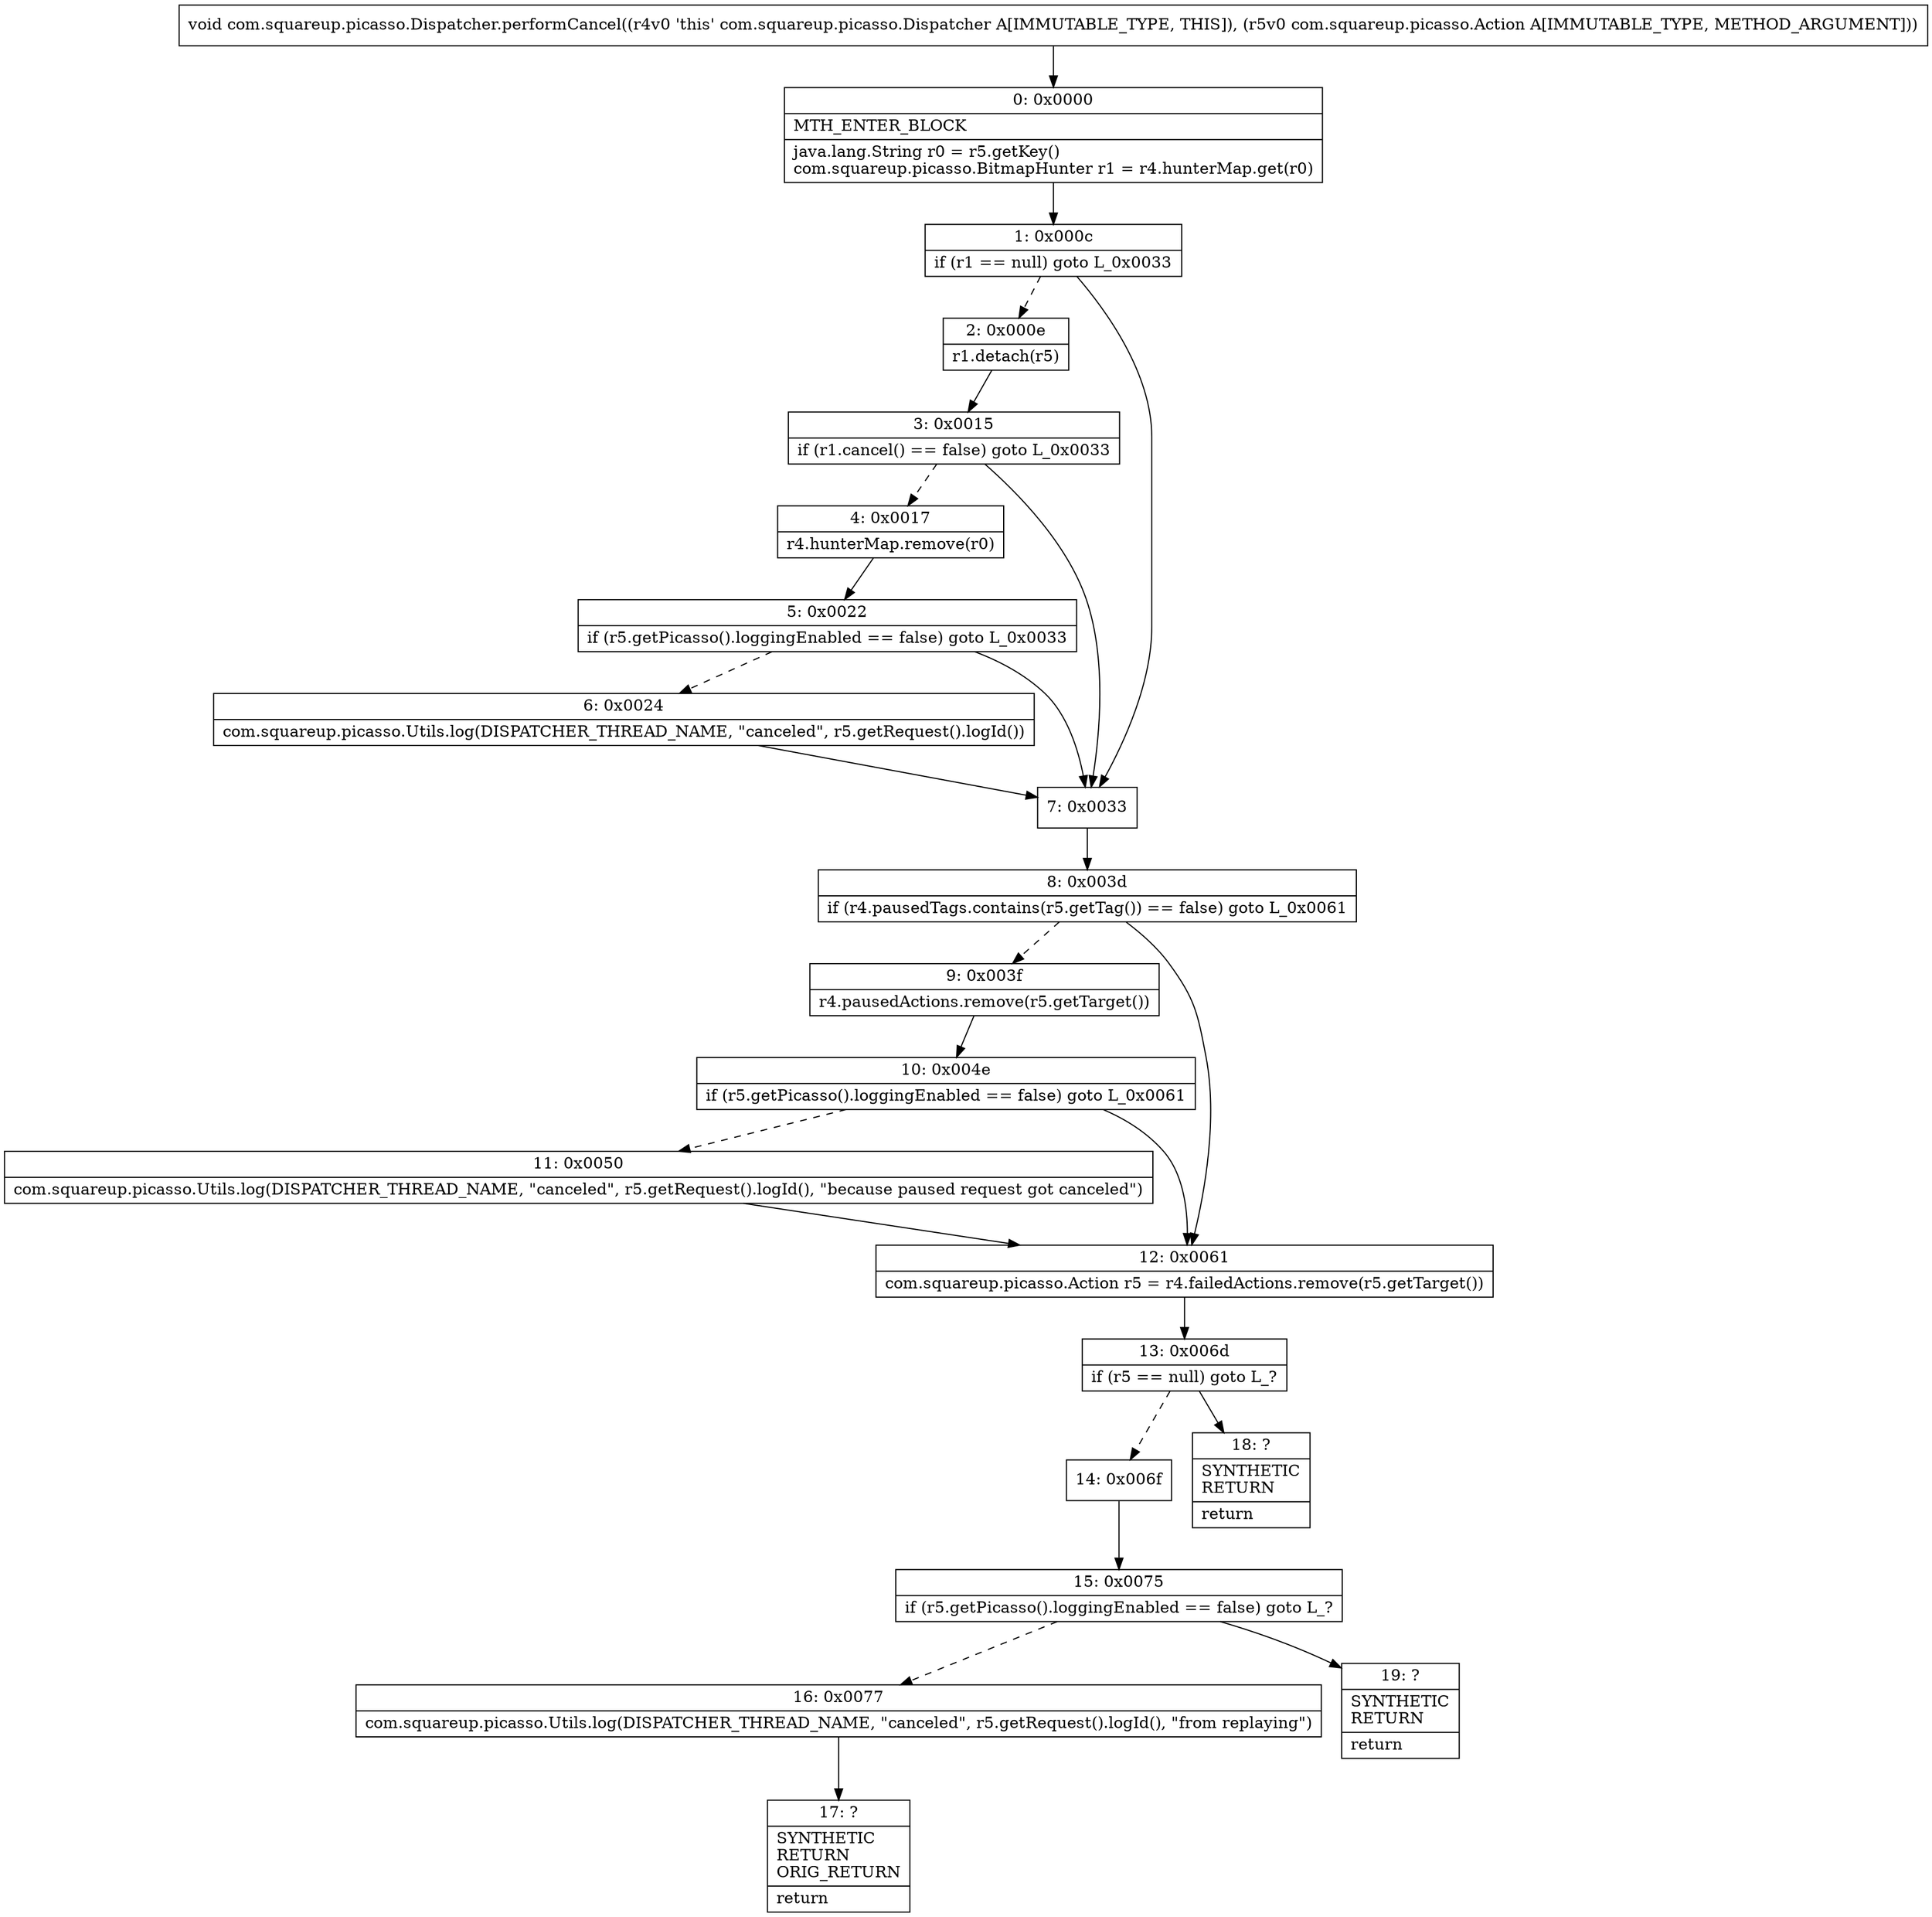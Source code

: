 digraph "CFG forcom.squareup.picasso.Dispatcher.performCancel(Lcom\/squareup\/picasso\/Action;)V" {
Node_0 [shape=record,label="{0\:\ 0x0000|MTH_ENTER_BLOCK\l|java.lang.String r0 = r5.getKey()\lcom.squareup.picasso.BitmapHunter r1 = r4.hunterMap.get(r0)\l}"];
Node_1 [shape=record,label="{1\:\ 0x000c|if (r1 == null) goto L_0x0033\l}"];
Node_2 [shape=record,label="{2\:\ 0x000e|r1.detach(r5)\l}"];
Node_3 [shape=record,label="{3\:\ 0x0015|if (r1.cancel() == false) goto L_0x0033\l}"];
Node_4 [shape=record,label="{4\:\ 0x0017|r4.hunterMap.remove(r0)\l}"];
Node_5 [shape=record,label="{5\:\ 0x0022|if (r5.getPicasso().loggingEnabled == false) goto L_0x0033\l}"];
Node_6 [shape=record,label="{6\:\ 0x0024|com.squareup.picasso.Utils.log(DISPATCHER_THREAD_NAME, \"canceled\", r5.getRequest().logId())\l}"];
Node_7 [shape=record,label="{7\:\ 0x0033}"];
Node_8 [shape=record,label="{8\:\ 0x003d|if (r4.pausedTags.contains(r5.getTag()) == false) goto L_0x0061\l}"];
Node_9 [shape=record,label="{9\:\ 0x003f|r4.pausedActions.remove(r5.getTarget())\l}"];
Node_10 [shape=record,label="{10\:\ 0x004e|if (r5.getPicasso().loggingEnabled == false) goto L_0x0061\l}"];
Node_11 [shape=record,label="{11\:\ 0x0050|com.squareup.picasso.Utils.log(DISPATCHER_THREAD_NAME, \"canceled\", r5.getRequest().logId(), \"because paused request got canceled\")\l}"];
Node_12 [shape=record,label="{12\:\ 0x0061|com.squareup.picasso.Action r5 = r4.failedActions.remove(r5.getTarget())\l}"];
Node_13 [shape=record,label="{13\:\ 0x006d|if (r5 == null) goto L_?\l}"];
Node_14 [shape=record,label="{14\:\ 0x006f}"];
Node_15 [shape=record,label="{15\:\ 0x0075|if (r5.getPicasso().loggingEnabled == false) goto L_?\l}"];
Node_16 [shape=record,label="{16\:\ 0x0077|com.squareup.picasso.Utils.log(DISPATCHER_THREAD_NAME, \"canceled\", r5.getRequest().logId(), \"from replaying\")\l}"];
Node_17 [shape=record,label="{17\:\ ?|SYNTHETIC\lRETURN\lORIG_RETURN\l|return\l}"];
Node_18 [shape=record,label="{18\:\ ?|SYNTHETIC\lRETURN\l|return\l}"];
Node_19 [shape=record,label="{19\:\ ?|SYNTHETIC\lRETURN\l|return\l}"];
MethodNode[shape=record,label="{void com.squareup.picasso.Dispatcher.performCancel((r4v0 'this' com.squareup.picasso.Dispatcher A[IMMUTABLE_TYPE, THIS]), (r5v0 com.squareup.picasso.Action A[IMMUTABLE_TYPE, METHOD_ARGUMENT])) }"];
MethodNode -> Node_0;
Node_0 -> Node_1;
Node_1 -> Node_2[style=dashed];
Node_1 -> Node_7;
Node_2 -> Node_3;
Node_3 -> Node_4[style=dashed];
Node_3 -> Node_7;
Node_4 -> Node_5;
Node_5 -> Node_6[style=dashed];
Node_5 -> Node_7;
Node_6 -> Node_7;
Node_7 -> Node_8;
Node_8 -> Node_9[style=dashed];
Node_8 -> Node_12;
Node_9 -> Node_10;
Node_10 -> Node_11[style=dashed];
Node_10 -> Node_12;
Node_11 -> Node_12;
Node_12 -> Node_13;
Node_13 -> Node_14[style=dashed];
Node_13 -> Node_18;
Node_14 -> Node_15;
Node_15 -> Node_16[style=dashed];
Node_15 -> Node_19;
Node_16 -> Node_17;
}

